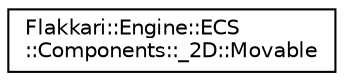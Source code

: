 digraph "Graphical Class Hierarchy"
{
 // LATEX_PDF_SIZE
  edge [fontname="Helvetica",fontsize="10",labelfontname="Helvetica",labelfontsize="10"];
  node [fontname="Helvetica",fontsize="10",shape=record];
  rankdir="LR";
  Node0 [label="Flakkari::Engine::ECS\l::Components::_2D::Movable",height=0.2,width=0.4,color="black", fillcolor="white", style="filled",URL="$df/d64/structFlakkari_1_1Engine_1_1ECS_1_1Components_1_1__2D_1_1Movable.html",tooltip="Movable component for 2D entities."];
}
